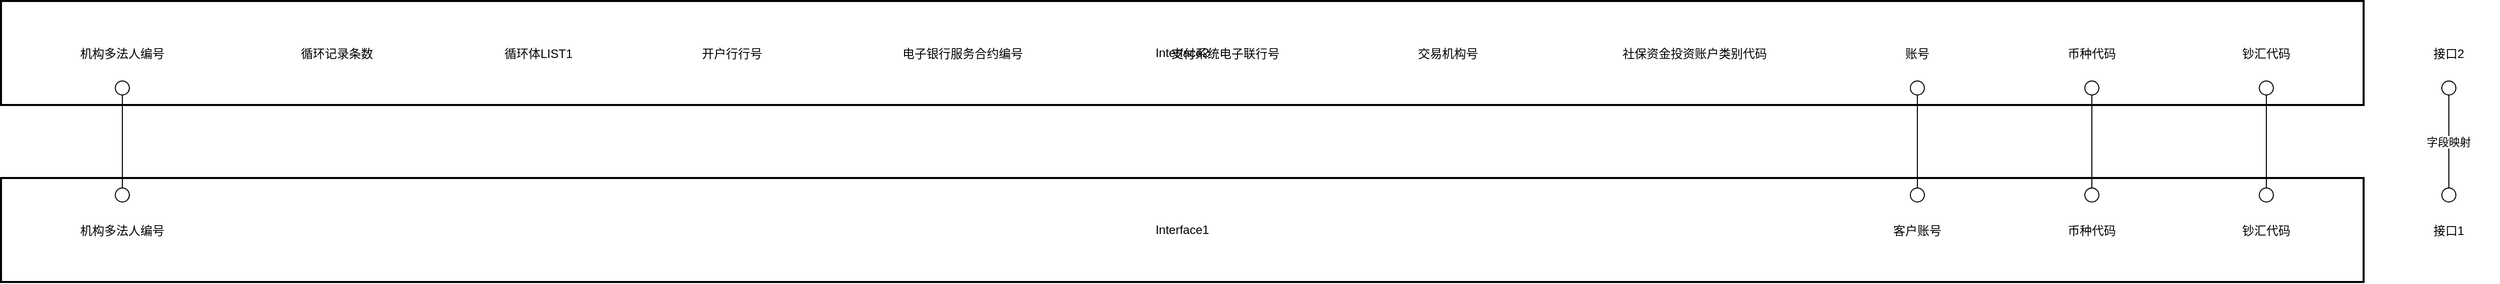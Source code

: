 <mxfile version="26.0.3">
  <diagram name="Page-1" id="Wcca_VMJb_qtWDMakM25">
    <mxGraphModel dx="2620" dy="1403" grid="1" gridSize="10" guides="1" tooltips="1" connect="1" arrows="1" fold="1" page="1" pageScale="1" pageWidth="850" pageHeight="1100" math="0" shadow="0">
      <root>
        <mxCell id="0" />
        <mxCell id="1" parent="0" />
        <mxCell id="E0G2aS_CwM0-UcYjh3cX-1" value="Interface1" style="whiteSpace=wrap;strokeWidth=2;" vertex="1" parent="1">
          <mxGeometry x="20" y="197" width="2356" height="104" as="geometry" />
        </mxCell>
        <mxCell id="E0G2aS_CwM0-UcYjh3cX-2" value="Interface2" style="whiteSpace=wrap;strokeWidth=2;" vertex="1" parent="1">
          <mxGeometry x="20" y="20" width="2356" height="104" as="geometry" />
        </mxCell>
        <mxCell id="E0G2aS_CwM0-UcYjh3cX-3" value="接口2" style="fillColor=none;strokeColor=none;" vertex="1" parent="1">
          <mxGeometry x="2411" y="45" width="100" height="54" as="geometry" />
        </mxCell>
        <mxCell id="E0G2aS_CwM0-UcYjh3cX-4" value="接口1" style="fillColor=none;strokeColor=none;" vertex="1" parent="1">
          <mxGeometry x="2411" y="222" width="100" height="54" as="geometry" />
        </mxCell>
        <mxCell id="E0G2aS_CwM0-UcYjh3cX-5" value="机构多法人编号" style="fillColor=none;strokeColor=none;" vertex="1" parent="1">
          <mxGeometry x="55" y="45" width="172" height="54" as="geometry" />
        </mxCell>
        <mxCell id="E0G2aS_CwM0-UcYjh3cX-6" value="循环记录条数" style="fillColor=none;strokeColor=none;" vertex="1" overrideArrowHead="circle" parent="1">
          <mxGeometry x="277" y="45" width="156" height="54" as="geometry" />
        </mxCell>
        <mxCell id="E0G2aS_CwM0-UcYjh3cX-7" value="循环体LIST1" style="fillColor=none;strokeColor=none;" vertex="1" overrideArrowHead="circle" parent="1">
          <mxGeometry x="483" y="45" width="146" height="54" as="geometry" />
        </mxCell>
        <mxCell id="E0G2aS_CwM0-UcYjh3cX-8" value="开户行行号" style="fillColor=none;strokeColor=none;" vertex="1" overrideArrowHead="circle" parent="1">
          <mxGeometry x="679" y="45" width="140" height="54" as="geometry" />
        </mxCell>
        <mxCell id="E0G2aS_CwM0-UcYjh3cX-9" value="电子银行服务合约编号" style="fillColor=none;strokeColor=none;" vertex="1" overrideArrowHead="circle" parent="1">
          <mxGeometry x="869" y="45" width="220" height="54" as="geometry" />
        </mxCell>
        <mxCell id="E0G2aS_CwM0-UcYjh3cX-10" value="支付系统电子联行号" style="fillColor=none;strokeColor=none;" vertex="1" overrideArrowHead="circle" parent="1">
          <mxGeometry x="1139" y="45" width="204" height="54" as="geometry" />
        </mxCell>
        <mxCell id="E0G2aS_CwM0-UcYjh3cX-11" value="交易机构号" style="fillColor=none;strokeColor=none;" vertex="1" overrideArrowHead="circle" parent="1">
          <mxGeometry x="1393" y="45" width="140" height="54" as="geometry" />
        </mxCell>
        <mxCell id="E0G2aS_CwM0-UcYjh3cX-12" value="社保资金投资账户类别代码" style="fillColor=none;strokeColor=none;" vertex="1" overrideArrowHead="circle" parent="1">
          <mxGeometry x="1583" y="45" width="252" height="54" as="geometry" />
        </mxCell>
        <mxCell id="E0G2aS_CwM0-UcYjh3cX-13" value="账号" style="fillColor=none;strokeColor=none;" vertex="1" parent="1">
          <mxGeometry x="1885" y="45" width="92" height="54" as="geometry" />
        </mxCell>
        <mxCell id="E0G2aS_CwM0-UcYjh3cX-14" value="币种代码" style="fillColor=none;strokeColor=none;" vertex="1" parent="1">
          <mxGeometry x="2043" y="45" width="124" height="54" as="geometry" />
        </mxCell>
        <mxCell id="E0G2aS_CwM0-UcYjh3cX-15" value="钞汇代码" style="fillColor=none;strokeColor=none;" vertex="1" parent="1">
          <mxGeometry x="2217" y="45" width="124" height="54" as="geometry" />
        </mxCell>
        <mxCell id="E0G2aS_CwM0-UcYjh3cX-16" value="机构多法人编号" style="fillColor=none;strokeColor=none;" vertex="1" parent="1">
          <mxGeometry x="55" y="222" width="172" height="54" as="geometry" />
        </mxCell>
        <mxCell id="E0G2aS_CwM0-UcYjh3cX-17" value="客户账号" style="fillColor=none;strokeColor=none;" vertex="1" parent="1">
          <mxGeometry x="1869" y="222" width="124" height="54" as="geometry" />
        </mxCell>
        <mxCell id="E0G2aS_CwM0-UcYjh3cX-18" value="币种代码" style="fillColor=none;strokeColor=none;" vertex="1" parent="1">
          <mxGeometry x="2043" y="222" width="124" height="54" as="geometry" />
        </mxCell>
        <mxCell id="E0G2aS_CwM0-UcYjh3cX-19" value="钞汇代码" style="fillColor=none;strokeColor=none;" vertex="1" parent="1">
          <mxGeometry x="2217" y="222" width="124" height="54" as="geometry" />
        </mxCell>
        <mxCell id="E0G2aS_CwM0-UcYjh3cX-20" value="字段映射" style="curved=1;startArrow=circle;startFill=0;endArrow=circle;endFill=0;exitX=0.5;exitY=1;entryX=0.5;entryY=-0.01;rounded=0;" edge="1" parent="1" source="E0G2aS_CwM0-UcYjh3cX-3" target="E0G2aS_CwM0-UcYjh3cX-4">
          <mxGeometry relative="1" as="geometry">
            <Array as="points" />
          </mxGeometry>
        </mxCell>
        <mxCell id="E0G2aS_CwM0-UcYjh3cX-21" value="" style="curved=1;startArrow=circle;startFill=0;endArrow=circle;endFill=0;exitX=0.5;exitY=1;entryX=0.5;entryY=-0.01;rounded=0;" edge="1" parent="1" source="E0G2aS_CwM0-UcYjh3cX-5" target="E0G2aS_CwM0-UcYjh3cX-16">
          <mxGeometry relative="1" as="geometry">
            <Array as="points" />
          </mxGeometry>
        </mxCell>
        <mxCell id="E0G2aS_CwM0-UcYjh3cX-22" value="" style="curved=1;startArrow=circle;startFill=0;endArrow=circle;endFill=0;exitX=0.5;exitY=1;entryX=0.5;entryY=-0.01;rounded=0;" edge="1" parent="1" source="E0G2aS_CwM0-UcYjh3cX-13" target="E0G2aS_CwM0-UcYjh3cX-17">
          <mxGeometry relative="1" as="geometry">
            <Array as="points" />
          </mxGeometry>
        </mxCell>
        <mxCell id="E0G2aS_CwM0-UcYjh3cX-23" value="" style="curved=1;startArrow=circle;startFill=0;endArrow=circle;endFill=0;exitX=0.5;exitY=1;entryX=0.5;entryY=-0.01;rounded=0;" edge="1" parent="1" source="E0G2aS_CwM0-UcYjh3cX-14" target="E0G2aS_CwM0-UcYjh3cX-18">
          <mxGeometry relative="1" as="geometry">
            <Array as="points" />
          </mxGeometry>
        </mxCell>
        <mxCell id="E0G2aS_CwM0-UcYjh3cX-24" value="" style="curved=1;startArrow=circle;startFill=0;endArrow=circle;endFill=0;exitX=0.5;exitY=1;entryX=0.5;entryY=-0.01;rounded=0;" edge="1" parent="1" source="E0G2aS_CwM0-UcYjh3cX-15" target="E0G2aS_CwM0-UcYjh3cX-19">
          <mxGeometry relative="1" as="geometry">
            <Array as="points" />
          </mxGeometry>
        </mxCell>
      </root>
    </mxGraphModel>
  </diagram>
</mxfile>
